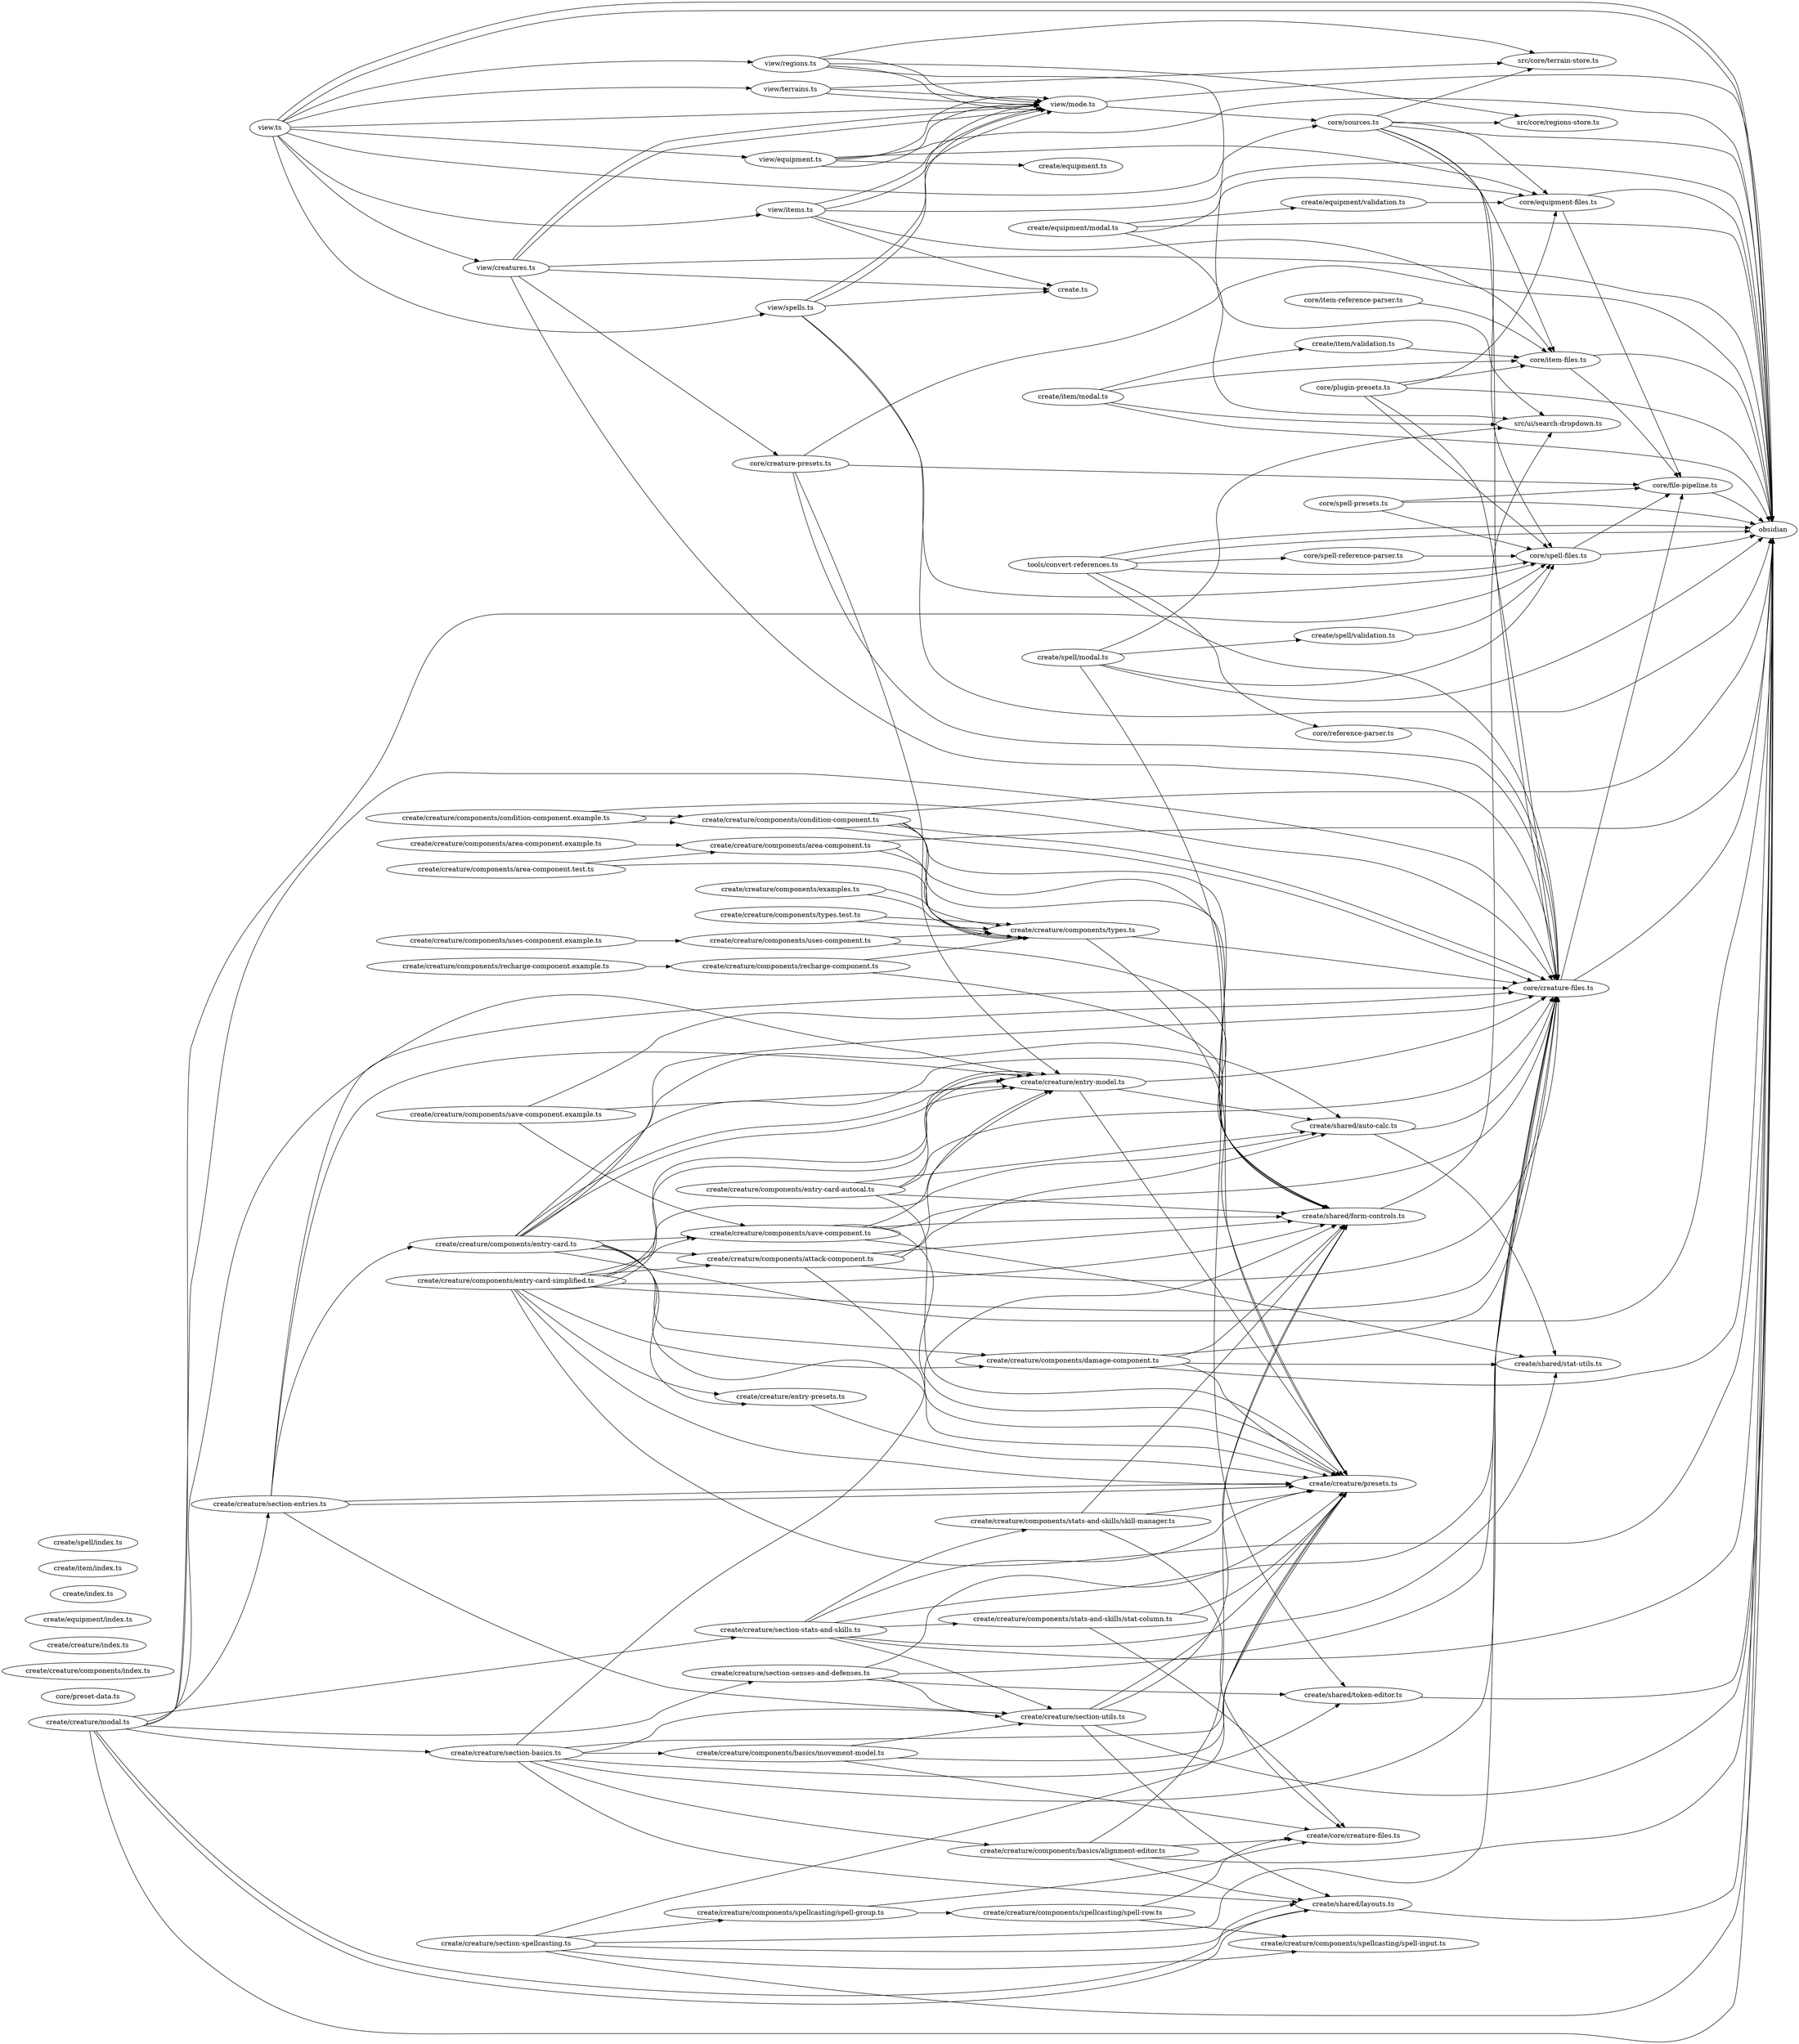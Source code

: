 digraph LibraryDeps {
  rankdir=LR;
  "src/apps/library/core/creature-files.ts" [label="core/creature-files.ts"];
  "src/apps/library/core/creature-presets.ts" [label="core/creature-presets.ts"];
  "src/apps/library/core/equipment-files.ts" [label="core/equipment-files.ts"];
  "src/apps/library/core/file-pipeline.ts" [label="core/file-pipeline.ts"];
  "src/apps/library/core/item-files.ts" [label="core/item-files.ts"];
  "src/apps/library/core/item-reference-parser.ts" [label="core/item-reference-parser.ts"];
  "src/apps/library/core/plugin-presets.ts" [label="core/plugin-presets.ts"];
  "src/apps/library/core/preset-data.ts" [label="core/preset-data.ts"];
  "src/apps/library/core/reference-parser.ts" [label="core/reference-parser.ts"];
  "src/apps/library/core/sources.ts" [label="core/sources.ts"];
  "src/apps/library/core/spell-files.ts" [label="core/spell-files.ts"];
  "src/apps/library/core/spell-presets.ts" [label="core/spell-presets.ts"];
  "src/apps/library/core/spell-reference-parser.ts" [label="core/spell-reference-parser.ts"];
  "src/apps/library/create.ts" [label="create.ts"];
  "src/apps/library/create/core/creature-files.ts" [label="create/core/creature-files.ts"];
  "src/apps/library/create/creature/components/area-component.example.ts" [label="create/creature/components/area-component.example.ts"];
  "src/apps/library/create/creature/components/area-component.test.ts" [label="create/creature/components/area-component.test.ts"];
  "src/apps/library/create/creature/components/area-component.ts" [label="create/creature/components/area-component.ts"];
  "src/apps/library/create/creature/components/attack-component.ts" [label="create/creature/components/attack-component.ts"];
  "src/apps/library/create/creature/components/basics/alignment-editor.ts" [label="create/creature/components/basics/alignment-editor.ts"];
  "src/apps/library/create/creature/components/basics/movement-model.ts" [label="create/creature/components/basics/movement-model.ts"];
  "src/apps/library/create/creature/components/condition-component.example.ts" [label="create/creature/components/condition-component.example.ts"];
  "src/apps/library/create/creature/components/condition-component.ts" [label="create/creature/components/condition-component.ts"];
  "src/apps/library/create/creature/components/damage-component.ts" [label="create/creature/components/damage-component.ts"];
  "src/apps/library/create/creature/components/entry-card-autocal.ts" [label="create/creature/components/entry-card-autocal.ts"];
  "src/apps/library/create/creature/components/entry-card-simplified.ts" [label="create/creature/components/entry-card-simplified.ts"];
  "src/apps/library/create/creature/components/entry-card.ts" [label="create/creature/components/entry-card.ts"];
  "src/apps/library/create/creature/components/examples.ts" [label="create/creature/components/examples.ts"];
  "src/apps/library/create/creature/components/index.ts" [label="create/creature/components/index.ts"];
  "src/apps/library/create/creature/components/recharge-component.example.ts" [label="create/creature/components/recharge-component.example.ts"];
  "src/apps/library/create/creature/components/recharge-component.ts" [label="create/creature/components/recharge-component.ts"];
  "src/apps/library/create/creature/components/save-component.example.ts" [label="create/creature/components/save-component.example.ts"];
  "src/apps/library/create/creature/components/save-component.ts" [label="create/creature/components/save-component.ts"];
  "src/apps/library/create/creature/components/spellcasting/spell-group.ts" [label="create/creature/components/spellcasting/spell-group.ts"];
  "src/apps/library/create/creature/components/spellcasting/spell-input.ts" [label="create/creature/components/spellcasting/spell-input.ts"];
  "src/apps/library/create/creature/components/spellcasting/spell-row.ts" [label="create/creature/components/spellcasting/spell-row.ts"];
  "src/apps/library/create/creature/components/stats-and-skills/skill-manager.ts" [label="create/creature/components/stats-and-skills/skill-manager.ts"];
  "src/apps/library/create/creature/components/stats-and-skills/stat-column.ts" [label="create/creature/components/stats-and-skills/stat-column.ts"];
  "src/apps/library/create/creature/components/types.test.ts" [label="create/creature/components/types.test.ts"];
  "src/apps/library/create/creature/components/types.ts" [label="create/creature/components/types.ts"];
  "src/apps/library/create/creature/components/uses-component.example.ts" [label="create/creature/components/uses-component.example.ts"];
  "src/apps/library/create/creature/components/uses-component.ts" [label="create/creature/components/uses-component.ts"];
  "src/apps/library/create/creature/entry-model.ts" [label="create/creature/entry-model.ts"];
  "src/apps/library/create/creature/entry-presets.ts" [label="create/creature/entry-presets.ts"];
  "src/apps/library/create/creature/index.ts" [label="create/creature/index.ts"];
  "src/apps/library/create/creature/modal.ts" [label="create/creature/modal.ts"];
  "src/apps/library/create/creature/presets.ts" [label="create/creature/presets.ts"];
  "src/apps/library/create/creature/section-basics.ts" [label="create/creature/section-basics.ts"];
  "src/apps/library/create/creature/section-entries.ts" [label="create/creature/section-entries.ts"];
  "src/apps/library/create/creature/section-senses-and-defenses.ts" [label="create/creature/section-senses-and-defenses.ts"];
  "src/apps/library/create/creature/section-spellcasting.ts" [label="create/creature/section-spellcasting.ts"];
  "src/apps/library/create/creature/section-stats-and-skills.ts" [label="create/creature/section-stats-and-skills.ts"];
  "src/apps/library/create/creature/section-utils.ts" [label="create/creature/section-utils.ts"];
  "src/apps/library/create/equipment.ts" [label="create/equipment.ts"];
  "src/apps/library/create/equipment/index.ts" [label="create/equipment/index.ts"];
  "src/apps/library/create/equipment/modal.ts" [label="create/equipment/modal.ts"];
  "src/apps/library/create/equipment/validation.ts" [label="create/equipment/validation.ts"];
  "src/apps/library/create/index.ts" [label="create/index.ts"];
  "src/apps/library/create/item/index.ts" [label="create/item/index.ts"];
  "src/apps/library/create/item/modal.ts" [label="create/item/modal.ts"];
  "src/apps/library/create/item/validation.ts" [label="create/item/validation.ts"];
  "src/apps/library/create/shared/auto-calc.ts" [label="create/shared/auto-calc.ts"];
  "src/apps/library/create/shared/form-controls.ts" [label="create/shared/form-controls.ts"];
  "src/apps/library/create/shared/layouts.ts" [label="create/shared/layouts.ts"];
  "src/apps/library/create/shared/stat-utils.ts" [label="create/shared/stat-utils.ts"];
  "src/apps/library/create/shared/token-editor.ts" [label="create/shared/token-editor.ts"];
  "src/apps/library/create/spell/index.ts" [label="create/spell/index.ts"];
  "src/apps/library/create/spell/modal.ts" [label="create/spell/modal.ts"];
  "src/apps/library/create/spell/validation.ts" [label="create/spell/validation.ts"];
  "src/apps/library/tools/convert-references.ts" [label="tools/convert-references.ts"];
  "src/apps/library/view.ts" [label="view.ts"];
  "src/apps/library/view/creatures.ts" [label="view/creatures.ts"];
  "src/apps/library/view/equipment.ts" [label="view/equipment.ts"];
  "src/apps/library/view/items.ts" [label="view/items.ts"];
  "src/apps/library/view/mode.ts" [label="view/mode.ts"];
  "src/apps/library/view/regions.ts" [label="view/regions.ts"];
  "src/apps/library/view/spells.ts" [label="view/spells.ts"];
  "src/apps/library/view/terrains.ts" [label="view/terrains.ts"];
  "src/core/regions-store.ts" [label="src/core/regions-store.ts"];
  "src/core/terrain-store.ts" [label="src/core/terrain-store.ts"];
  "src/ui/search-dropdown.ts" [label="src/ui/search-dropdown.ts"];
  "src/apps/library/core/creature-files.ts" -> "obsidian";
  "src/apps/library/core/creature-files.ts" -> "src/apps/library/core/file-pipeline.ts";
  "src/apps/library/core/creature-presets.ts" -> "obsidian";
  "src/apps/library/core/creature-presets.ts" -> "src/apps/library/core/file-pipeline.ts";
  "src/apps/library/core/creature-presets.ts" -> "src/apps/library/core/creature-files.ts";
  "src/apps/library/core/creature-presets.ts" -> "src/apps/library/create/creature/entry-model.ts";
  "src/apps/library/core/equipment-files.ts" -> "obsidian";
  "src/apps/library/core/equipment-files.ts" -> "src/apps/library/core/file-pipeline.ts";
  "src/apps/library/core/file-pipeline.ts" -> "obsidian";
  "src/apps/library/core/item-files.ts" -> "obsidian";
  "src/apps/library/core/item-files.ts" -> "src/apps/library/core/file-pipeline.ts";
  "src/apps/library/core/item-reference-parser.ts" -> "src/apps/library/core/item-files.ts";
  "src/apps/library/core/plugin-presets.ts" -> "obsidian";
  "src/apps/library/core/plugin-presets.ts" -> "src/apps/library/core/creature-files.ts";
  "src/apps/library/core/plugin-presets.ts" -> "src/apps/library/core/spell-files.ts";
  "src/apps/library/core/plugin-presets.ts" -> "src/apps/library/core/item-files.ts";
  "src/apps/library/core/plugin-presets.ts" -> "src/apps/library/core/equipment-files.ts";
  "src/apps/library/core/reference-parser.ts" -> "src/apps/library/core/creature-files.ts";
  "src/apps/library/core/sources.ts" -> "obsidian";
  "src/apps/library/core/sources.ts" -> "src/apps/library/core/creature-files.ts";
  "src/apps/library/core/sources.ts" -> "src/apps/library/core/spell-files.ts";
  "src/apps/library/core/sources.ts" -> "src/apps/library/core/item-files.ts";
  "src/apps/library/core/sources.ts" -> "src/apps/library/core/equipment-files.ts";
  "src/apps/library/core/sources.ts" -> "src/core/terrain-store.ts";
  "src/apps/library/core/sources.ts" -> "src/core/regions-store.ts";
  "src/apps/library/core/spell-files.ts" -> "obsidian";
  "src/apps/library/core/spell-files.ts" -> "src/apps/library/core/file-pipeline.ts";
  "src/apps/library/core/spell-presets.ts" -> "obsidian";
  "src/apps/library/core/spell-presets.ts" -> "src/apps/library/core/file-pipeline.ts";
  "src/apps/library/core/spell-presets.ts" -> "src/apps/library/core/spell-files.ts";
  "src/apps/library/core/spell-reference-parser.ts" -> "src/apps/library/core/spell-files.ts";
  "src/apps/library/create/creature/components/area-component.example.ts" -> "src/apps/library/create/creature/components/area-component.ts";
  "src/apps/library/create/creature/components/area-component.test.ts" -> "src/apps/library/create/creature/components/area-component.ts";
  "src/apps/library/create/creature/components/area-component.test.ts" -> "src/apps/library/create/creature/components/types.ts";
  "src/apps/library/create/creature/components/area-component.ts" -> "src/apps/library/create/shared/form-controls.ts";
  "src/apps/library/create/creature/components/area-component.ts" -> "src/apps/library/create/creature/components/types.ts";
  "src/apps/library/create/creature/components/area-component.ts" -> "obsidian";
  "src/apps/library/create/creature/components/attack-component.ts" -> "src/apps/library/create/shared/form-controls.ts";
  "src/apps/library/create/creature/components/attack-component.ts" -> "src/apps/library/create/shared/auto-calc.ts";
  "src/apps/library/create/creature/components/attack-component.ts" -> "src/apps/library/create/creature/entry-model.ts";
  "src/apps/library/create/creature/components/attack-component.ts" -> "src/apps/library/core/creature-files.ts";
  "src/apps/library/create/creature/components/attack-component.ts" -> "src/apps/library/create/creature/presets.ts";
  "src/apps/library/create/creature/components/basics/alignment-editor.ts" -> "obsidian";
  "src/apps/library/create/creature/components/basics/alignment-editor.ts" -> "src/apps/library/create/shared/form-controls.ts";
  "src/apps/library/create/creature/components/basics/alignment-editor.ts" -> "src/apps/library/create/core/creature-files.ts";
  "src/apps/library/create/creature/components/basics/alignment-editor.ts" -> "src/apps/library/create/shared/layouts.ts";
  "src/apps/library/create/creature/components/basics/movement-model.ts" -> "src/apps/library/create/core/creature-files.ts";
  "src/apps/library/create/creature/components/basics/movement-model.ts" -> "src/apps/library/create/creature/presets.ts";
  "src/apps/library/create/creature/components/basics/movement-model.ts" -> "src/apps/library/create/creature/section-utils.ts";
  "src/apps/library/create/creature/components/condition-component.example.ts" -> "src/apps/library/create/creature/components/condition-component.ts";
  "src/apps/library/create/creature/components/condition-component.example.ts" -> "src/apps/library/create/creature/components/condition-component.ts";
  "src/apps/library/create/creature/components/condition-component.example.ts" -> "src/apps/library/core/creature-files.ts";
  "src/apps/library/create/creature/components/condition-component.ts" -> "src/apps/library/create/shared/form-controls.ts";
  "src/apps/library/create/creature/components/condition-component.ts" -> "src/apps/library/core/creature-files.ts";
  "src/apps/library/create/creature/components/condition-component.ts" -> "src/apps/library/create/creature/components/types.ts";
  "src/apps/library/create/creature/components/condition-component.ts" -> "src/apps/library/create/creature/presets.ts";
  "src/apps/library/create/creature/components/condition-component.ts" -> "src/apps/library/core/creature-files.ts";
  "src/apps/library/create/creature/components/condition-component.ts" -> "obsidian";
  "src/apps/library/create/creature/components/damage-component.ts" -> "src/apps/library/create/shared/form-controls.ts";
  "src/apps/library/create/creature/components/damage-component.ts" -> "src/apps/library/core/creature-files.ts";
  "src/apps/library/create/creature/components/damage-component.ts" -> "src/apps/library/create/creature/presets.ts";
  "src/apps/library/create/creature/components/damage-component.ts" -> "src/apps/library/create/shared/stat-utils.ts";
  "src/apps/library/create/creature/components/damage-component.ts" -> "obsidian";
  "src/apps/library/create/creature/components/entry-card-autocal.ts" -> "src/apps/library/create/shared/form-controls.ts";
  "src/apps/library/create/creature/components/entry-card-autocal.ts" -> "src/apps/library/create/shared/auto-calc.ts";
  "src/apps/library/create/creature/components/entry-card-autocal.ts" -> "src/apps/library/create/creature/entry-model.ts";
  "src/apps/library/create/creature/components/entry-card-autocal.ts" -> "src/apps/library/core/creature-files.ts";
  "src/apps/library/create/creature/components/entry-card-autocal.ts" -> "src/apps/library/create/creature/presets.ts";
  "src/apps/library/create/creature/components/entry-card-simplified.ts" -> "src/apps/library/create/shared/form-controls.ts";
  "src/apps/library/create/creature/components/entry-card-simplified.ts" -> "src/apps/library/create/shared/auto-calc.ts";
  "src/apps/library/create/creature/components/entry-card-simplified.ts" -> "src/apps/library/create/creature/entry-model.ts";
  "src/apps/library/create/creature/components/entry-card-simplified.ts" -> "src/apps/library/create/creature/entry-model.ts";
  "src/apps/library/create/creature/components/entry-card-simplified.ts" -> "src/apps/library/core/creature-files.ts";
  "src/apps/library/create/creature/components/entry-card-simplified.ts" -> "src/apps/library/create/creature/presets.ts";
  "src/apps/library/create/creature/components/entry-card-simplified.ts" -> "src/apps/library/create/creature/entry-presets.ts";
  "src/apps/library/create/creature/components/entry-card-simplified.ts" -> "obsidian";
  "src/apps/library/create/creature/components/entry-card-simplified.ts" -> "src/apps/library/create/creature/components/attack-component.ts";
  "src/apps/library/create/creature/components/entry-card-simplified.ts" -> "src/apps/library/create/creature/components/save-component.ts";
  "src/apps/library/create/creature/components/entry-card-simplified.ts" -> "src/apps/library/create/creature/components/damage-component.ts";
  "src/apps/library/create/creature/components/entry-card.ts" -> "src/apps/library/create/shared/form-controls.ts";
  "src/apps/library/create/creature/components/entry-card.ts" -> "src/apps/library/create/shared/auto-calc.ts";
  "src/apps/library/create/creature/components/entry-card.ts" -> "src/apps/library/create/creature/entry-model.ts";
  "src/apps/library/create/creature/components/entry-card.ts" -> "src/apps/library/create/creature/entry-model.ts";
  "src/apps/library/create/creature/components/entry-card.ts" -> "src/apps/library/core/creature-files.ts";
  "src/apps/library/create/creature/components/entry-card.ts" -> "src/apps/library/create/creature/presets.ts";
  "src/apps/library/create/creature/components/entry-card.ts" -> "src/apps/library/create/creature/entry-presets.ts";
  "src/apps/library/create/creature/components/entry-card.ts" -> "obsidian";
  "src/apps/library/create/creature/components/entry-card.ts" -> "src/apps/library/create/creature/components/attack-component.ts";
  "src/apps/library/create/creature/components/entry-card.ts" -> "src/apps/library/create/creature/components/save-component.ts";
  "src/apps/library/create/creature/components/entry-card.ts" -> "src/apps/library/create/creature/components/damage-component.ts";
  "src/apps/library/create/creature/components/examples.ts" -> "src/apps/library/create/creature/components/types.ts";
  "src/apps/library/create/creature/components/examples.ts" -> "src/apps/library/create/creature/components/types.ts";
  "src/apps/library/create/creature/components/recharge-component.example.ts" -> "src/apps/library/create/creature/components/recharge-component.ts";
  "src/apps/library/create/creature/components/recharge-component.ts" -> "src/apps/library/create/shared/form-controls.ts";
  "src/apps/library/create/creature/components/recharge-component.ts" -> "src/apps/library/create/creature/components/types.ts";
  "src/apps/library/create/creature/components/save-component.example.ts" -> "src/apps/library/create/creature/components/save-component.ts";
  "src/apps/library/create/creature/components/save-component.example.ts" -> "src/apps/library/create/creature/entry-model.ts";
  "src/apps/library/create/creature/components/save-component.example.ts" -> "src/apps/library/core/creature-files.ts";
  "src/apps/library/create/creature/components/save-component.ts" -> "src/apps/library/create/shared/form-controls.ts";
  "src/apps/library/create/creature/components/save-component.ts" -> "src/apps/library/create/shared/stat-utils.ts";
  "src/apps/library/create/creature/components/save-component.ts" -> "src/apps/library/create/creature/entry-model.ts";
  "src/apps/library/create/creature/components/save-component.ts" -> "src/apps/library/core/creature-files.ts";
  "src/apps/library/create/creature/components/save-component.ts" -> "src/apps/library/create/creature/presets.ts";
  "src/apps/library/create/creature/components/spellcasting/spell-group.ts" -> "src/apps/library/create/core/creature-files.ts";
  "src/apps/library/create/creature/components/spellcasting/spell-group.ts" -> "src/apps/library/create/creature/components/spellcasting/spell-row.ts";
  "src/apps/library/create/creature/components/spellcasting/spell-row.ts" -> "src/apps/library/create/core/creature-files.ts";
  "src/apps/library/create/creature/components/spellcasting/spell-row.ts" -> "src/apps/library/create/creature/components/spellcasting/spell-input.ts";
  "src/apps/library/create/creature/components/stats-and-skills/skill-manager.ts" -> "src/apps/library/create/shared/form-controls.ts";
  "src/apps/library/create/creature/components/stats-and-skills/skill-manager.ts" -> "src/apps/library/create/core/creature-files.ts";
  "src/apps/library/create/creature/components/stats-and-skills/skill-manager.ts" -> "src/apps/library/create/creature/presets.ts";
  "src/apps/library/create/creature/components/stats-and-skills/stat-column.ts" -> "src/apps/library/create/core/creature-files.ts";
  "src/apps/library/create/creature/components/stats-and-skills/stat-column.ts" -> "src/apps/library/create/creature/presets.ts";
  "src/apps/library/create/creature/components/types.test.ts" -> "src/apps/library/create/creature/components/types.ts";
  "src/apps/library/create/creature/components/types.test.ts" -> "src/apps/library/create/creature/components/types.ts";
  "src/apps/library/create/creature/components/types.ts" -> "src/apps/library/core/creature-files.ts";
  "src/apps/library/create/creature/components/types.ts" -> "src/apps/library/create/creature/presets.ts";
  "src/apps/library/create/creature/components/uses-component.example.ts" -> "src/apps/library/create/creature/components/uses-component.ts";
  "src/apps/library/create/creature/components/uses-component.ts" -> "src/apps/library/create/shared/form-controls.ts";
  "src/apps/library/create/creature/components/uses-component.ts" -> "src/apps/library/create/creature/components/types.ts";
  "src/apps/library/create/creature/entry-model.ts" -> "src/apps/library/create/creature/presets.ts";
  "src/apps/library/create/creature/entry-model.ts" -> "src/apps/library/create/shared/auto-calc.ts";
  "src/apps/library/create/creature/entry-model.ts" -> "src/apps/library/core/creature-files.ts";
  "src/apps/library/create/creature/entry-presets.ts" -> "src/apps/library/create/creature/presets.ts";
  "src/apps/library/create/creature/modal.ts" -> "obsidian";
  "src/apps/library/create/creature/modal.ts" -> "src/apps/library/core/creature-files.ts";
  "src/apps/library/create/creature/modal.ts" -> "src/apps/library/core/spell-files.ts";
  "src/apps/library/create/creature/modal.ts" -> "src/apps/library/create/creature/section-basics.ts";
  "src/apps/library/create/creature/modal.ts" -> "src/apps/library/create/creature/section-stats-and-skills.ts";
  "src/apps/library/create/creature/modal.ts" -> "src/apps/library/create/creature/section-senses-and-defenses.ts";
  "src/apps/library/create/creature/modal.ts" -> "src/apps/library/create/creature/section-entries.ts";
  "src/apps/library/create/creature/modal.ts" -> "src/apps/library/create/creature/entry-model.ts";
  "src/apps/library/create/creature/modal.ts" -> "src/apps/library/create/shared/layouts.ts";
  "src/apps/library/create/creature/modal.ts" -> "src/apps/library/create/shared/layouts.ts";
  "src/apps/library/create/creature/section-basics.ts" -> "src/apps/library/create/shared/form-controls.ts";
  "src/apps/library/create/creature/section-basics.ts" -> "src/apps/library/core/creature-files.ts";
  "src/apps/library/create/creature/section-basics.ts" -> "src/apps/library/create/creature/presets.ts";
  "src/apps/library/create/creature/section-basics.ts" -> "src/apps/library/create/shared/token-editor.ts";
  "src/apps/library/create/creature/section-basics.ts" -> "src/apps/library/create/shared/layouts.ts";
  "src/apps/library/create/creature/section-basics.ts" -> "src/apps/library/create/creature/section-utils.ts";
  "src/apps/library/create/creature/section-basics.ts" -> "src/apps/library/create/creature/components/basics/alignment-editor.ts";
  "src/apps/library/create/creature/section-basics.ts" -> "src/apps/library/create/creature/components/basics/movement-model.ts";
  "src/apps/library/create/creature/section-entries.ts" -> "src/apps/library/core/creature-files.ts";
  "src/apps/library/create/creature/section-entries.ts" -> "src/apps/library/create/creature/presets.ts";
  "src/apps/library/create/creature/section-entries.ts" -> "src/apps/library/create/creature/presets.ts";
  "src/apps/library/create/creature/section-entries.ts" -> "src/apps/library/create/creature/section-utils.ts";
  "src/apps/library/create/creature/section-entries.ts" -> "src/apps/library/create/creature/entry-model.ts";
  "src/apps/library/create/creature/section-entries.ts" -> "src/apps/library/create/creature/components/entry-card.ts";
  "src/apps/library/create/creature/section-senses-and-defenses.ts" -> "src/apps/library/core/creature-files.ts";
  "src/apps/library/create/creature/section-senses-and-defenses.ts" -> "src/apps/library/create/shared/token-editor.ts";
  "src/apps/library/create/creature/section-senses-and-defenses.ts" -> "src/apps/library/create/creature/presets.ts";
  "src/apps/library/create/creature/section-senses-and-defenses.ts" -> "src/apps/library/create/creature/section-utils.ts";
  "src/apps/library/create/creature/section-spellcasting.ts" -> "obsidian";
  "src/apps/library/create/creature/section-spellcasting.ts" -> "src/apps/library/core/creature-files.ts";
  "src/apps/library/create/creature/section-spellcasting.ts" -> "src/apps/library/create/creature/presets.ts";
  "src/apps/library/create/creature/section-spellcasting.ts" -> "src/apps/library/create/shared/layouts.ts";
  "src/apps/library/create/creature/section-spellcasting.ts" -> "src/apps/library/create/creature/components/spellcasting/spell-group.ts";
  "src/apps/library/create/creature/section-spellcasting.ts" -> "src/apps/library/create/creature/components/spellcasting/spell-input.ts";
  "src/apps/library/create/creature/section-stats-and-skills.ts" -> "obsidian";
  "src/apps/library/create/creature/section-stats-and-skills.ts" -> "src/apps/library/create/shared/stat-utils.ts";
  "src/apps/library/create/creature/section-stats-and-skills.ts" -> "src/apps/library/core/creature-files.ts";
  "src/apps/library/create/creature/section-stats-and-skills.ts" -> "src/apps/library/create/creature/presets.ts";
  "src/apps/library/create/creature/section-stats-and-skills.ts" -> "src/apps/library/create/creature/section-utils.ts";
  "src/apps/library/create/creature/section-stats-and-skills.ts" -> "src/apps/library/create/creature/components/stats-and-skills/stat-column.ts";
  "src/apps/library/create/creature/section-stats-and-skills.ts" -> "src/apps/library/create/creature/components/stats-and-skills/skill-manager.ts";
  "src/apps/library/create/creature/section-utils.ts" -> "obsidian";
  "src/apps/library/create/creature/section-utils.ts" -> "src/apps/library/create/shared/form-controls.ts";
  "src/apps/library/create/creature/section-utils.ts" -> "src/apps/library/create/shared/layouts.ts";
  "src/apps/library/create/creature/section-utils.ts" -> "src/apps/library/create/creature/presets.ts";
  "src/apps/library/create/equipment/modal.ts" -> "obsidian";
  "src/apps/library/create/equipment/modal.ts" -> "src/ui/search-dropdown.ts";
  "src/apps/library/create/equipment/modal.ts" -> "src/apps/library/core/equipment-files.ts";
  "src/apps/library/create/equipment/modal.ts" -> "src/apps/library/create/equipment/validation.ts";
  "src/apps/library/create/equipment/validation.ts" -> "src/apps/library/core/equipment-files.ts";
  "src/apps/library/create/item/modal.ts" -> "obsidian";
  "src/apps/library/create/item/modal.ts" -> "src/ui/search-dropdown.ts";
  "src/apps/library/create/item/modal.ts" -> "src/apps/library/core/item-files.ts";
  "src/apps/library/create/item/modal.ts" -> "src/apps/library/create/item/validation.ts";
  "src/apps/library/create/item/validation.ts" -> "src/apps/library/core/item-files.ts";
  "src/apps/library/create/shared/auto-calc.ts" -> "src/apps/library/core/creature-files.ts";
  "src/apps/library/create/shared/auto-calc.ts" -> "src/apps/library/create/shared/stat-utils.ts";
  "src/apps/library/create/shared/form-controls.ts" -> "src/ui/search-dropdown.ts";
  "src/apps/library/create/shared/layouts.ts" -> "obsidian";
  "src/apps/library/create/shared/token-editor.ts" -> "obsidian";
  "src/apps/library/create/spell/modal.ts" -> "obsidian";
  "src/apps/library/create/spell/modal.ts" -> "src/ui/search-dropdown.ts";
  "src/apps/library/create/spell/modal.ts" -> "src/apps/library/create/shared/token-editor.ts";
  "src/apps/library/create/spell/modal.ts" -> "src/apps/library/core/spell-files.ts";
  "src/apps/library/create/spell/modal.ts" -> "src/apps/library/create/spell/validation.ts";
  "src/apps/library/create/spell/validation.ts" -> "src/apps/library/core/spell-files.ts";
  "src/apps/library/tools/convert-references.ts" -> "obsidian";
  "src/apps/library/tools/convert-references.ts" -> "src/apps/library/core/reference-parser.ts";
  "src/apps/library/tools/convert-references.ts" -> "src/apps/library/core/spell-reference-parser.ts";
  "src/apps/library/tools/convert-references.ts" -> "src/apps/library/core/creature-files.ts";
  "src/apps/library/tools/convert-references.ts" -> "src/apps/library/core/spell-files.ts";
  "src/apps/library/tools/convert-references.ts" -> "obsidian";
  "src/apps/library/view/creatures.ts" -> "obsidian";
  "src/apps/library/view/creatures.ts" -> "src/apps/library/view/mode.ts";
  "src/apps/library/view/creatures.ts" -> "src/apps/library/view/mode.ts";
  "src/apps/library/view/creatures.ts" -> "src/apps/library/core/creature-files.ts";
  "src/apps/library/view/creatures.ts" -> "src/apps/library/core/creature-presets.ts";
  "src/apps/library/view/creatures.ts" -> "src/apps/library/create.ts";
  "src/apps/library/view/equipment.ts" -> "obsidian";
  "src/apps/library/view/equipment.ts" -> "src/apps/library/view/mode.ts";
  "src/apps/library/view/equipment.ts" -> "src/apps/library/view/mode.ts";
  "src/apps/library/view/equipment.ts" -> "src/apps/library/core/equipment-files.ts";
  "src/apps/library/view/equipment.ts" -> "src/apps/library/create/equipment.ts";
  "src/apps/library/view/items.ts" -> "obsidian";
  "src/apps/library/view/items.ts" -> "src/apps/library/view/mode.ts";
  "src/apps/library/view/items.ts" -> "src/apps/library/view/mode.ts";
  "src/apps/library/view/items.ts" -> "src/apps/library/core/item-files.ts";
  "src/apps/library/view/items.ts" -> "src/apps/library/create.ts";
  "src/apps/library/view/mode.ts" -> "obsidian";
  "src/apps/library/view/mode.ts" -> "src/apps/library/core/sources.ts";
  "src/apps/library/view/regions.ts" -> "src/ui/search-dropdown.ts";
  "src/apps/library/view/regions.ts" -> "src/apps/library/view/mode.ts";
  "src/apps/library/view/regions.ts" -> "src/apps/library/view/mode.ts";
  "src/apps/library/view/regions.ts" -> "src/core/regions-store.ts";
  "src/apps/library/view/regions.ts" -> "src/core/terrain-store.ts";
  "src/apps/library/view/spells.ts" -> "obsidian";
  "src/apps/library/view/spells.ts" -> "src/apps/library/view/mode.ts";
  "src/apps/library/view/spells.ts" -> "src/apps/library/view/mode.ts";
  "src/apps/library/view/spells.ts" -> "src/apps/library/core/spell-files.ts";
  "src/apps/library/view/spells.ts" -> "src/apps/library/create.ts";
  "src/apps/library/view/terrains.ts" -> "src/apps/library/view/mode.ts";
  "src/apps/library/view/terrains.ts" -> "src/apps/library/view/mode.ts";
  "src/apps/library/view/terrains.ts" -> "src/core/terrain-store.ts";
  "src/apps/library/view.ts" -> "obsidian";
  "src/apps/library/view.ts" -> "obsidian";
  "src/apps/library/view.ts" -> "src/apps/library/view/mode.ts";
  "src/apps/library/view.ts" -> "src/apps/library/view/creatures.ts";
  "src/apps/library/view.ts" -> "src/apps/library/view/spells.ts";
  "src/apps/library/view.ts" -> "src/apps/library/view/items.ts";
  "src/apps/library/view.ts" -> "src/apps/library/view/equipment.ts";
  "src/apps/library/view.ts" -> "src/apps/library/view/terrains.ts";
  "src/apps/library/view.ts" -> "src/apps/library/view/regions.ts";
  "src/apps/library/view.ts" -> "src/apps/library/core/sources.ts";
}